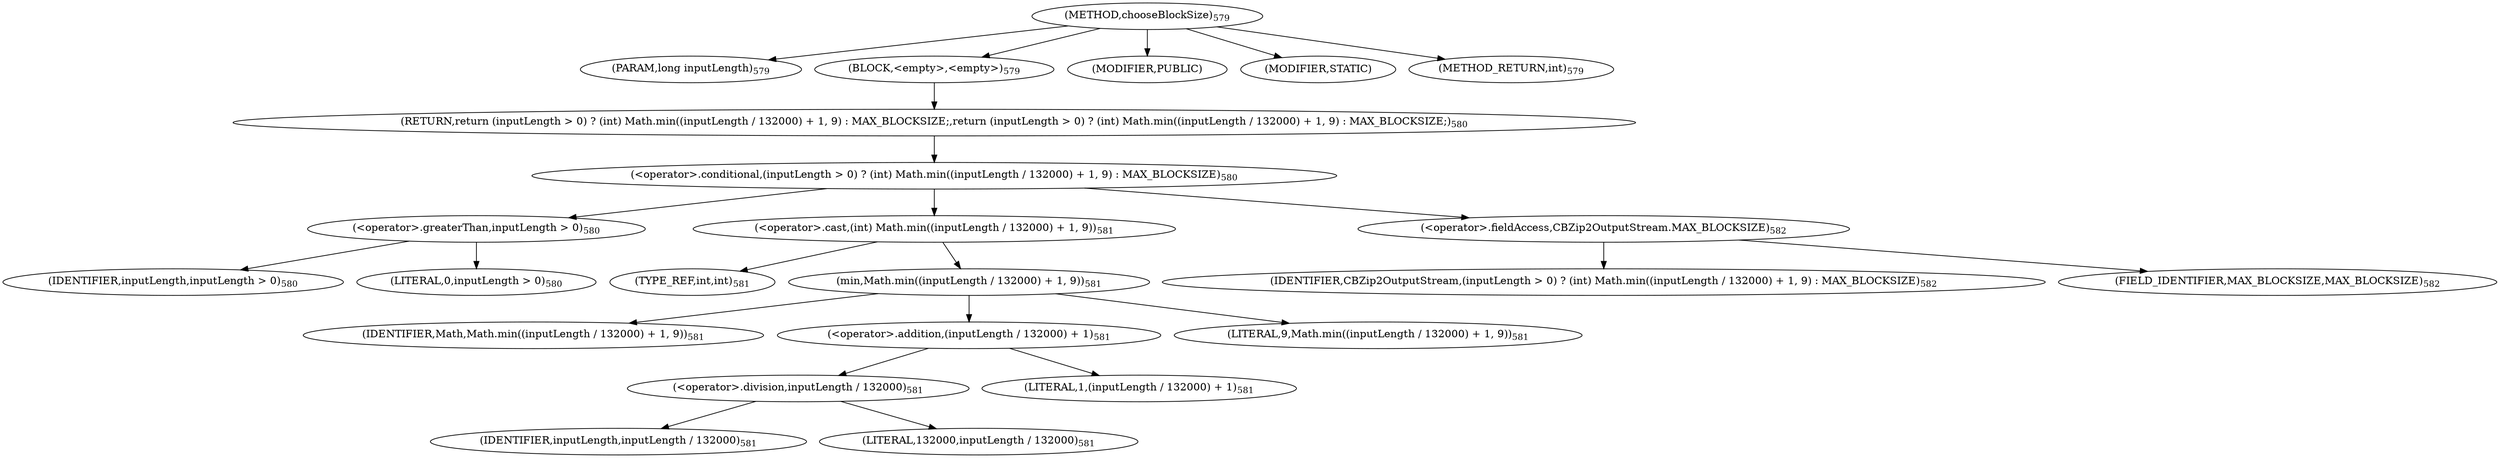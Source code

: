 digraph "chooseBlockSize" {  
"1432" [label = <(METHOD,chooseBlockSize)<SUB>579</SUB>> ]
"1433" [label = <(PARAM,long inputLength)<SUB>579</SUB>> ]
"1434" [label = <(BLOCK,&lt;empty&gt;,&lt;empty&gt;)<SUB>579</SUB>> ]
"1435" [label = <(RETURN,return (inputLength &gt; 0) ? (int) Math.min((inputLength / 132000) + 1, 9) : MAX_BLOCKSIZE;,return (inputLength &gt; 0) ? (int) Math.min((inputLength / 132000) + 1, 9) : MAX_BLOCKSIZE;)<SUB>580</SUB>> ]
"1436" [label = <(&lt;operator&gt;.conditional,(inputLength &gt; 0) ? (int) Math.min((inputLength / 132000) + 1, 9) : MAX_BLOCKSIZE)<SUB>580</SUB>> ]
"1437" [label = <(&lt;operator&gt;.greaterThan,inputLength &gt; 0)<SUB>580</SUB>> ]
"1438" [label = <(IDENTIFIER,inputLength,inputLength &gt; 0)<SUB>580</SUB>> ]
"1439" [label = <(LITERAL,0,inputLength &gt; 0)<SUB>580</SUB>> ]
"1440" [label = <(&lt;operator&gt;.cast,(int) Math.min((inputLength / 132000) + 1, 9))<SUB>581</SUB>> ]
"1441" [label = <(TYPE_REF,int,int)<SUB>581</SUB>> ]
"1442" [label = <(min,Math.min((inputLength / 132000) + 1, 9))<SUB>581</SUB>> ]
"1443" [label = <(IDENTIFIER,Math,Math.min((inputLength / 132000) + 1, 9))<SUB>581</SUB>> ]
"1444" [label = <(&lt;operator&gt;.addition,(inputLength / 132000) + 1)<SUB>581</SUB>> ]
"1445" [label = <(&lt;operator&gt;.division,inputLength / 132000)<SUB>581</SUB>> ]
"1446" [label = <(IDENTIFIER,inputLength,inputLength / 132000)<SUB>581</SUB>> ]
"1447" [label = <(LITERAL,132000,inputLength / 132000)<SUB>581</SUB>> ]
"1448" [label = <(LITERAL,1,(inputLength / 132000) + 1)<SUB>581</SUB>> ]
"1449" [label = <(LITERAL,9,Math.min((inputLength / 132000) + 1, 9))<SUB>581</SUB>> ]
"1450" [label = <(&lt;operator&gt;.fieldAccess,CBZip2OutputStream.MAX_BLOCKSIZE)<SUB>582</SUB>> ]
"1451" [label = <(IDENTIFIER,CBZip2OutputStream,(inputLength &gt; 0) ? (int) Math.min((inputLength / 132000) + 1, 9) : MAX_BLOCKSIZE)<SUB>582</SUB>> ]
"1452" [label = <(FIELD_IDENTIFIER,MAX_BLOCKSIZE,MAX_BLOCKSIZE)<SUB>582</SUB>> ]
"1453" [label = <(MODIFIER,PUBLIC)> ]
"1454" [label = <(MODIFIER,STATIC)> ]
"1455" [label = <(METHOD_RETURN,int)<SUB>579</SUB>> ]
  "1432" -> "1433" 
  "1432" -> "1434" 
  "1432" -> "1453" 
  "1432" -> "1454" 
  "1432" -> "1455" 
  "1434" -> "1435" 
  "1435" -> "1436" 
  "1436" -> "1437" 
  "1436" -> "1440" 
  "1436" -> "1450" 
  "1437" -> "1438" 
  "1437" -> "1439" 
  "1440" -> "1441" 
  "1440" -> "1442" 
  "1442" -> "1443" 
  "1442" -> "1444" 
  "1442" -> "1449" 
  "1444" -> "1445" 
  "1444" -> "1448" 
  "1445" -> "1446" 
  "1445" -> "1447" 
  "1450" -> "1451" 
  "1450" -> "1452" 
}
